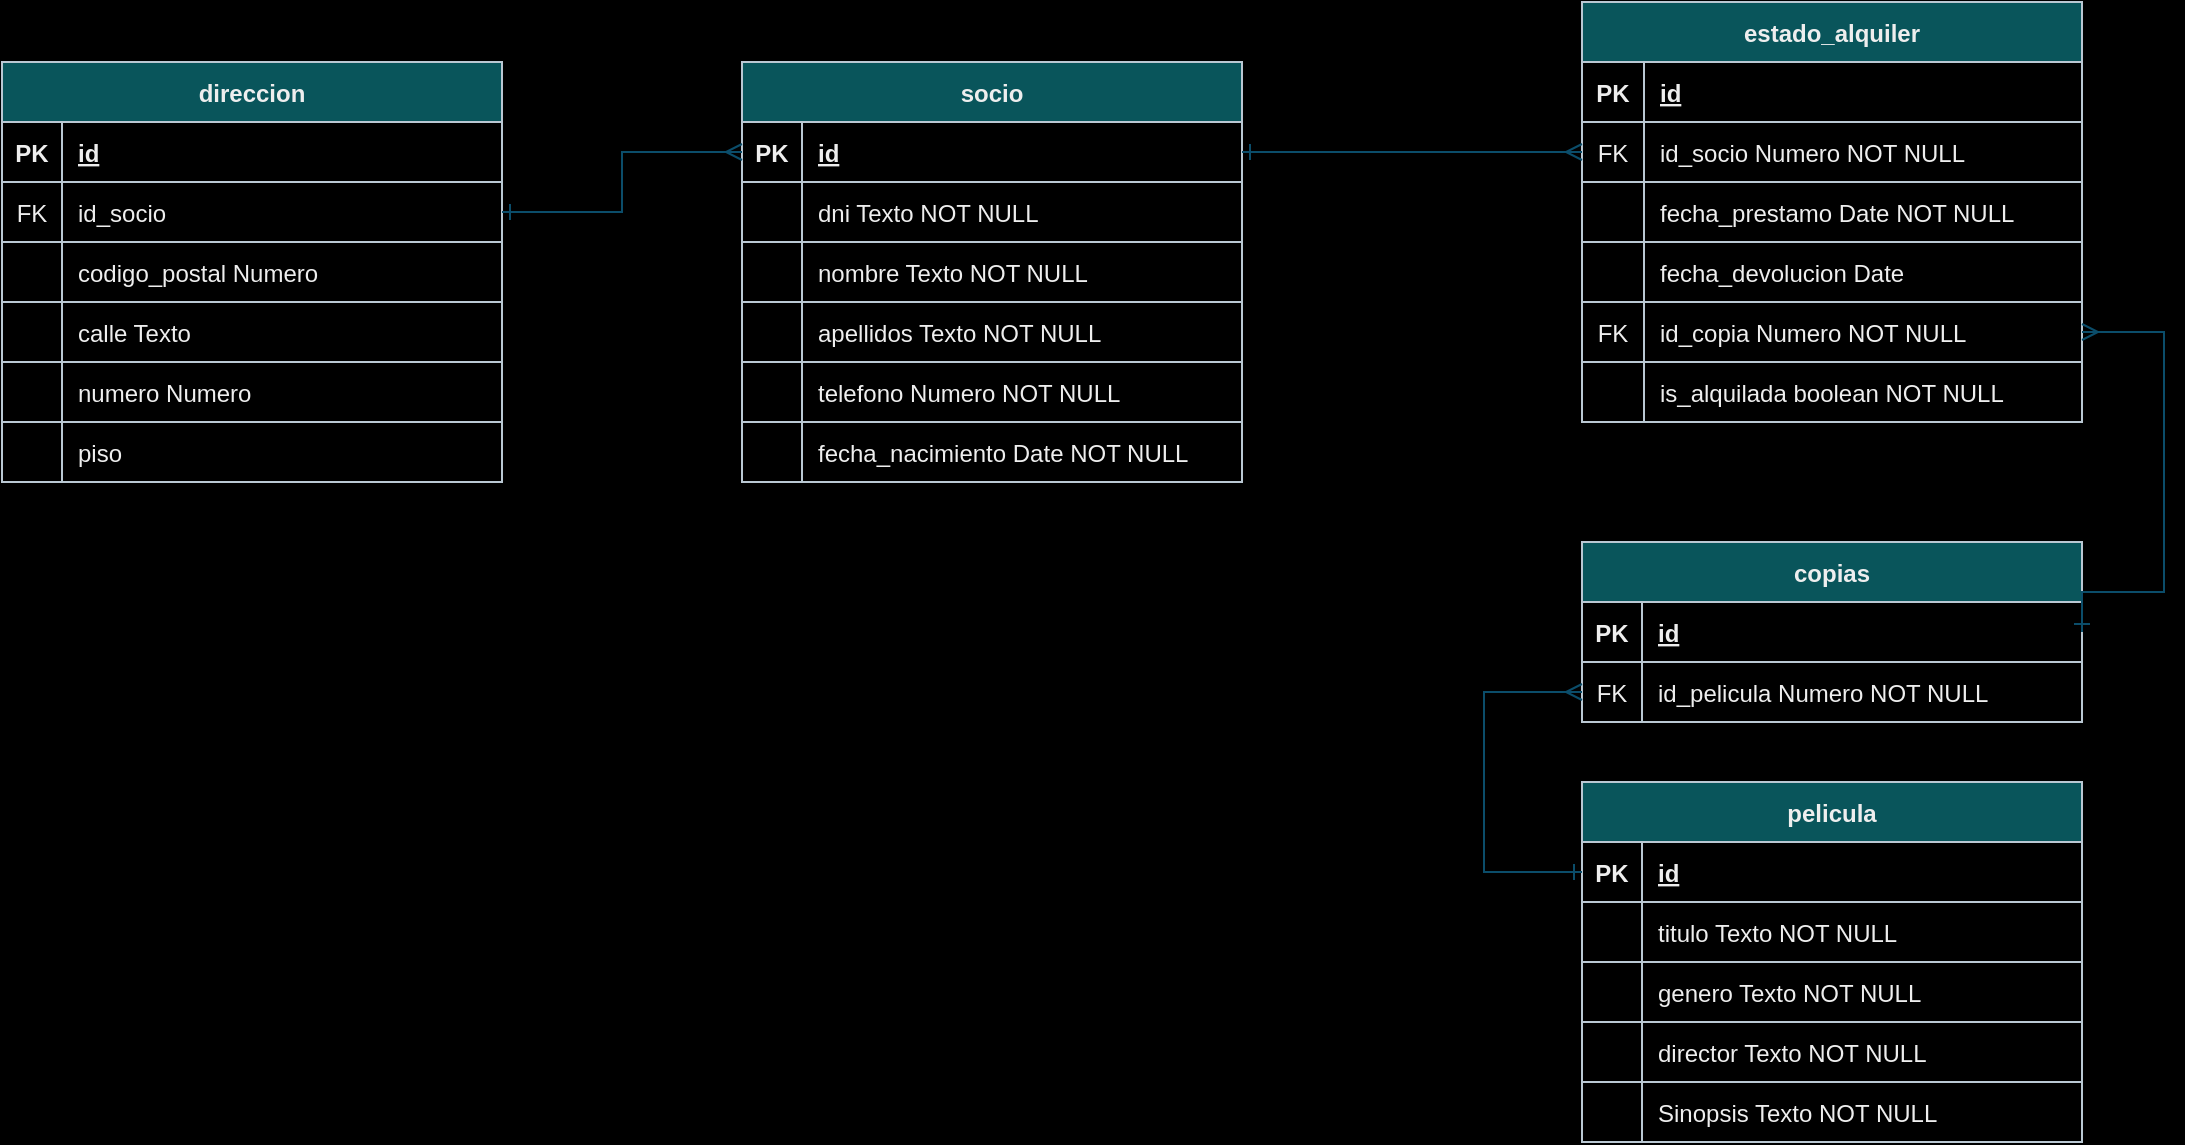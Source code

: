 <mxfile version="24.7.17">
  <diagram id="R2lEEEUBdFMjLlhIrx00" name="Page-1">
    <mxGraphModel dx="1100" dy="533" grid="1" gridSize="10" guides="1" tooltips="1" connect="1" arrows="1" fold="1" page="1" pageScale="1" pageWidth="1169" pageHeight="827" background="#000000" math="0" shadow="0" extFonts="Permanent Marker^https://fonts.googleapis.com/css?family=Permanent+Marker">
      <root>
        <mxCell id="0" />
        <mxCell id="1" parent="0" />
        <mxCell id="C-vyLk0tnHw3VtMMgP7b-13" value="direccion" style="shape=table;startSize=30;container=1;collapsible=1;childLayout=tableLayout;fixedRows=1;rowLines=0;fontStyle=1;align=center;resizeLast=1;labelBackgroundColor=none;fillColor=#09555B;strokeColor=#BAC8D3;fontColor=#EEEEEE;" parent="1" vertex="1">
          <mxGeometry x="39" y="160" width="250" height="210" as="geometry" />
        </mxCell>
        <mxCell id="C-vyLk0tnHw3VtMMgP7b-14" value="" style="shape=partialRectangle;collapsible=0;dropTarget=0;pointerEvents=0;fillColor=none;points=[[0,0.5],[1,0.5]];portConstraint=eastwest;top=0;left=0;right=0;bottom=1;labelBackgroundColor=none;strokeColor=#BAC8D3;fontColor=#EEEEEE;" parent="C-vyLk0tnHw3VtMMgP7b-13" vertex="1">
          <mxGeometry y="30" width="250" height="30" as="geometry" />
        </mxCell>
        <mxCell id="C-vyLk0tnHw3VtMMgP7b-15" value="PK" style="shape=partialRectangle;overflow=hidden;connectable=0;fillColor=none;top=0;left=0;bottom=0;right=0;fontStyle=1;labelBackgroundColor=none;strokeColor=#BAC8D3;fontColor=#EEEEEE;" parent="C-vyLk0tnHw3VtMMgP7b-14" vertex="1">
          <mxGeometry width="30" height="30" as="geometry">
            <mxRectangle width="30" height="30" as="alternateBounds" />
          </mxGeometry>
        </mxCell>
        <mxCell id="C-vyLk0tnHw3VtMMgP7b-16" value="id" style="shape=partialRectangle;overflow=hidden;connectable=0;fillColor=none;top=0;left=0;bottom=0;right=0;align=left;spacingLeft=6;fontStyle=5;labelBackgroundColor=none;strokeColor=#BAC8D3;fontColor=#EEEEEE;" parent="C-vyLk0tnHw3VtMMgP7b-14" vertex="1">
          <mxGeometry x="30" width="220" height="30" as="geometry">
            <mxRectangle width="220" height="30" as="alternateBounds" />
          </mxGeometry>
        </mxCell>
        <mxCell id="mubPbXYN-bH1iADb0i43-182" style="shape=partialRectangle;collapsible=0;dropTarget=0;pointerEvents=0;fillColor=none;points=[[0,0.5],[1,0.5]];portConstraint=eastwest;top=0;left=0;right=0;bottom=1;labelBackgroundColor=none;strokeColor=#BAC8D3;fontColor=#EEEEEE;" vertex="1" parent="C-vyLk0tnHw3VtMMgP7b-13">
          <mxGeometry y="60" width="250" height="30" as="geometry" />
        </mxCell>
        <mxCell id="mubPbXYN-bH1iADb0i43-183" value="FK" style="shape=partialRectangle;overflow=hidden;connectable=0;fillColor=none;top=0;left=0;bottom=0;right=0;fontStyle=0;labelBackgroundColor=none;strokeColor=#BAC8D3;fontColor=#EEEEEE;" vertex="1" parent="mubPbXYN-bH1iADb0i43-182">
          <mxGeometry width="30" height="30" as="geometry">
            <mxRectangle width="30" height="30" as="alternateBounds" />
          </mxGeometry>
        </mxCell>
        <mxCell id="mubPbXYN-bH1iADb0i43-184" value="id_socio" style="shape=partialRectangle;overflow=hidden;connectable=0;fillColor=none;top=0;left=0;bottom=0;right=0;align=left;spacingLeft=6;fontStyle=0;labelBackgroundColor=none;strokeColor=#BAC8D3;fontColor=#EEEEEE;" vertex="1" parent="mubPbXYN-bH1iADb0i43-182">
          <mxGeometry x="30" width="220" height="30" as="geometry">
            <mxRectangle width="220" height="30" as="alternateBounds" />
          </mxGeometry>
        </mxCell>
        <mxCell id="mubPbXYN-bH1iADb0i43-44" style="shape=partialRectangle;collapsible=0;dropTarget=0;pointerEvents=0;fillColor=none;points=[[0,0.5],[1,0.5]];portConstraint=eastwest;top=0;left=0;right=0;bottom=1;labelBackgroundColor=none;strokeColor=#BAC8D3;fontColor=#EEEEEE;" vertex="1" parent="C-vyLk0tnHw3VtMMgP7b-13">
          <mxGeometry y="90" width="250" height="30" as="geometry" />
        </mxCell>
        <mxCell id="mubPbXYN-bH1iADb0i43-45" value="" style="shape=partialRectangle;overflow=hidden;connectable=0;fillColor=none;top=0;left=0;bottom=0;right=0;fontStyle=0;labelBackgroundColor=none;strokeColor=#BAC8D3;fontColor=#EEEEEE;" vertex="1" parent="mubPbXYN-bH1iADb0i43-44">
          <mxGeometry width="30" height="30" as="geometry">
            <mxRectangle width="30" height="30" as="alternateBounds" />
          </mxGeometry>
        </mxCell>
        <mxCell id="mubPbXYN-bH1iADb0i43-46" value="codigo_postal Numero " style="shape=partialRectangle;overflow=hidden;connectable=0;fillColor=none;top=0;left=0;bottom=0;right=0;align=left;spacingLeft=6;fontStyle=0;labelBackgroundColor=none;strokeColor=#BAC8D3;fontColor=#EEEEEE;" vertex="1" parent="mubPbXYN-bH1iADb0i43-44">
          <mxGeometry x="30" width="220" height="30" as="geometry">
            <mxRectangle width="220" height="30" as="alternateBounds" />
          </mxGeometry>
        </mxCell>
        <mxCell id="mubPbXYN-bH1iADb0i43-51" style="shape=partialRectangle;collapsible=0;dropTarget=0;pointerEvents=0;fillColor=none;points=[[0,0.5],[1,0.5]];portConstraint=eastwest;top=0;left=0;right=0;bottom=1;labelBackgroundColor=none;strokeColor=#BAC8D3;fontColor=#EEEEEE;" vertex="1" parent="C-vyLk0tnHw3VtMMgP7b-13">
          <mxGeometry y="120" width="250" height="30" as="geometry" />
        </mxCell>
        <mxCell id="mubPbXYN-bH1iADb0i43-52" style="shape=partialRectangle;overflow=hidden;connectable=0;fillColor=none;top=0;left=0;bottom=0;right=0;fontStyle=0;labelBackgroundColor=none;strokeColor=#BAC8D3;fontColor=#EEEEEE;" vertex="1" parent="mubPbXYN-bH1iADb0i43-51">
          <mxGeometry width="30" height="30" as="geometry">
            <mxRectangle width="30" height="30" as="alternateBounds" />
          </mxGeometry>
        </mxCell>
        <mxCell id="mubPbXYN-bH1iADb0i43-53" value="calle Texto" style="shape=partialRectangle;overflow=hidden;connectable=0;fillColor=none;top=0;left=0;bottom=0;right=0;align=left;spacingLeft=6;fontStyle=0;labelBackgroundColor=none;strokeColor=#BAC8D3;fontColor=#EEEEEE;" vertex="1" parent="mubPbXYN-bH1iADb0i43-51">
          <mxGeometry x="30" width="220" height="30" as="geometry">
            <mxRectangle width="220" height="30" as="alternateBounds" />
          </mxGeometry>
        </mxCell>
        <mxCell id="mubPbXYN-bH1iADb0i43-48" style="shape=partialRectangle;collapsible=0;dropTarget=0;pointerEvents=0;fillColor=none;points=[[0,0.5],[1,0.5]];portConstraint=eastwest;top=0;left=0;right=0;bottom=1;labelBackgroundColor=none;strokeColor=#BAC8D3;fontColor=#EEEEEE;" vertex="1" parent="C-vyLk0tnHw3VtMMgP7b-13">
          <mxGeometry y="150" width="250" height="30" as="geometry" />
        </mxCell>
        <mxCell id="mubPbXYN-bH1iADb0i43-49" style="shape=partialRectangle;overflow=hidden;connectable=0;fillColor=none;top=0;left=0;bottom=0;right=0;fontStyle=0;labelBackgroundColor=none;strokeColor=#BAC8D3;fontColor=#EEEEEE;" vertex="1" parent="mubPbXYN-bH1iADb0i43-48">
          <mxGeometry width="30" height="30" as="geometry">
            <mxRectangle width="30" height="30" as="alternateBounds" />
          </mxGeometry>
        </mxCell>
        <mxCell id="mubPbXYN-bH1iADb0i43-50" value="numero Numero" style="shape=partialRectangle;overflow=hidden;connectable=0;fillColor=none;top=0;left=0;bottom=0;right=0;align=left;spacingLeft=6;fontStyle=0;labelBackgroundColor=none;strokeColor=#BAC8D3;fontColor=#EEEEEE;" vertex="1" parent="mubPbXYN-bH1iADb0i43-48">
          <mxGeometry x="30" width="220" height="30" as="geometry">
            <mxRectangle width="220" height="30" as="alternateBounds" />
          </mxGeometry>
        </mxCell>
        <mxCell id="mubPbXYN-bH1iADb0i43-54" style="shape=partialRectangle;collapsible=0;dropTarget=0;pointerEvents=0;fillColor=none;points=[[0,0.5],[1,0.5]];portConstraint=eastwest;top=0;left=0;right=0;bottom=1;labelBackgroundColor=none;strokeColor=#BAC8D3;fontColor=#EEEEEE;" vertex="1" parent="C-vyLk0tnHw3VtMMgP7b-13">
          <mxGeometry y="180" width="250" height="30" as="geometry" />
        </mxCell>
        <mxCell id="mubPbXYN-bH1iADb0i43-55" style="shape=partialRectangle;overflow=hidden;connectable=0;fillColor=none;top=0;left=0;bottom=0;right=0;fontStyle=0;labelBackgroundColor=none;strokeColor=#BAC8D3;fontColor=#EEEEEE;" vertex="1" parent="mubPbXYN-bH1iADb0i43-54">
          <mxGeometry width="30" height="30" as="geometry">
            <mxRectangle width="30" height="30" as="alternateBounds" />
          </mxGeometry>
        </mxCell>
        <mxCell id="mubPbXYN-bH1iADb0i43-56" value="piso" style="shape=partialRectangle;overflow=hidden;connectable=0;fillColor=none;top=0;left=0;bottom=0;right=0;align=left;spacingLeft=6;fontStyle=0;labelBackgroundColor=none;strokeColor=#BAC8D3;fontColor=#EEEEEE;" vertex="1" parent="mubPbXYN-bH1iADb0i43-54">
          <mxGeometry x="30" width="220" height="30" as="geometry">
            <mxRectangle width="220" height="30" as="alternateBounds" />
          </mxGeometry>
        </mxCell>
        <mxCell id="mubPbXYN-bH1iADb0i43-24" value="" style="shape=partialRectangle;collapsible=0;dropTarget=0;pointerEvents=0;fillColor=none;points=[[0,0.5],[1,0.5]];portConstraint=eastwest;top=0;left=0;right=0;bottom=0;strokeColor=#BAC8D3;labelBackgroundColor=none;fontColor=#EEEEEE;" vertex="1" parent="1">
          <mxGeometry x="409" y="280" width="250" height="30" as="geometry" />
        </mxCell>
        <mxCell id="mubPbXYN-bH1iADb0i43-25" value="" style="shape=partialRectangle;overflow=hidden;connectable=0;fillColor=none;top=0;left=0;bottom=0;right=0;labelBackgroundColor=none;strokeColor=#BAC8D3;fontColor=#EEEEEE;" vertex="1" parent="mubPbXYN-bH1iADb0i43-24">
          <mxGeometry width="30" height="30" as="geometry">
            <mxRectangle width="30" height="30" as="alternateBounds" />
          </mxGeometry>
        </mxCell>
        <mxCell id="mubPbXYN-bH1iADb0i43-47" value="" style="shape=partialRectangle;overflow=hidden;connectable=0;fillColor=none;top=0;left=0;bottom=0;right=0;labelBackgroundColor=none;strokeColor=#BAC8D3;fontColor=#EEEEEE;" vertex="1" parent="1">
          <mxGeometry x="409" y="480" width="30" height="30" as="geometry">
            <mxRectangle width="30" height="30" as="alternateBounds" />
          </mxGeometry>
        </mxCell>
        <mxCell id="mubPbXYN-bH1iADb0i43-57" value="socio" style="shape=table;startSize=30;container=1;collapsible=1;childLayout=tableLayout;fixedRows=1;rowLines=0;fontStyle=1;align=center;resizeLast=1;labelBackgroundColor=none;fillColor=#09555B;strokeColor=#BAC8D3;fontColor=#EEEEEE;" vertex="1" parent="1">
          <mxGeometry x="409" y="160" width="250" height="210" as="geometry" />
        </mxCell>
        <mxCell id="mubPbXYN-bH1iADb0i43-58" value="" style="shape=partialRectangle;collapsible=0;dropTarget=0;pointerEvents=0;fillColor=none;points=[[0,0.5],[1,0.5]];portConstraint=eastwest;top=0;left=0;right=0;bottom=1;labelBackgroundColor=none;strokeColor=#BAC8D3;fontColor=#EEEEEE;" vertex="1" parent="mubPbXYN-bH1iADb0i43-57">
          <mxGeometry y="30" width="250" height="30" as="geometry" />
        </mxCell>
        <mxCell id="mubPbXYN-bH1iADb0i43-59" value="PK" style="shape=partialRectangle;overflow=hidden;connectable=0;fillColor=none;top=0;left=0;bottom=0;right=0;fontStyle=1;labelBackgroundColor=none;strokeColor=#BAC8D3;fontColor=#EEEEEE;" vertex="1" parent="mubPbXYN-bH1iADb0i43-58">
          <mxGeometry width="30" height="30" as="geometry">
            <mxRectangle width="30" height="30" as="alternateBounds" />
          </mxGeometry>
        </mxCell>
        <mxCell id="mubPbXYN-bH1iADb0i43-60" value="id" style="shape=partialRectangle;overflow=hidden;connectable=0;fillColor=none;top=0;left=0;bottom=0;right=0;align=left;spacingLeft=6;fontStyle=5;labelBackgroundColor=none;strokeColor=#BAC8D3;fontColor=#EEEEEE;" vertex="1" parent="mubPbXYN-bH1iADb0i43-58">
          <mxGeometry x="30" width="220" height="30" as="geometry">
            <mxRectangle width="220" height="30" as="alternateBounds" />
          </mxGeometry>
        </mxCell>
        <mxCell id="mubPbXYN-bH1iADb0i43-185" style="shape=partialRectangle;collapsible=0;dropTarget=0;pointerEvents=0;fillColor=none;points=[[0,0.5],[1,0.5]];portConstraint=eastwest;top=0;left=0;right=0;bottom=1;labelBackgroundColor=none;strokeColor=#BAC8D3;fontColor=#EEEEEE;" vertex="1" parent="mubPbXYN-bH1iADb0i43-57">
          <mxGeometry y="60" width="250" height="30" as="geometry" />
        </mxCell>
        <mxCell id="mubPbXYN-bH1iADb0i43-186" style="shape=partialRectangle;overflow=hidden;connectable=0;fillColor=none;top=0;left=0;bottom=0;right=0;fontStyle=0;labelBackgroundColor=none;strokeColor=#BAC8D3;fontColor=#EEEEEE;" vertex="1" parent="mubPbXYN-bH1iADb0i43-185">
          <mxGeometry width="30" height="30" as="geometry">
            <mxRectangle width="30" height="30" as="alternateBounds" />
          </mxGeometry>
        </mxCell>
        <mxCell id="mubPbXYN-bH1iADb0i43-187" value="dni Texto NOT NULL" style="shape=partialRectangle;overflow=hidden;connectable=0;fillColor=none;top=0;left=0;bottom=0;right=0;align=left;spacingLeft=6;fontStyle=0;labelBackgroundColor=none;strokeColor=#BAC8D3;fontColor=#EEEEEE;" vertex="1" parent="mubPbXYN-bH1iADb0i43-185">
          <mxGeometry x="30" width="220" height="30" as="geometry">
            <mxRectangle width="220" height="30" as="alternateBounds" />
          </mxGeometry>
        </mxCell>
        <mxCell id="mubPbXYN-bH1iADb0i43-61" style="shape=partialRectangle;collapsible=0;dropTarget=0;pointerEvents=0;fillColor=none;points=[[0,0.5],[1,0.5]];portConstraint=eastwest;top=0;left=0;right=0;bottom=1;labelBackgroundColor=none;strokeColor=#BAC8D3;fontColor=#EEEEEE;" vertex="1" parent="mubPbXYN-bH1iADb0i43-57">
          <mxGeometry y="90" width="250" height="30" as="geometry" />
        </mxCell>
        <mxCell id="mubPbXYN-bH1iADb0i43-62" value="" style="shape=partialRectangle;overflow=hidden;connectable=0;fillColor=none;top=0;left=0;bottom=0;right=0;fontStyle=0;labelBackgroundColor=none;strokeColor=#BAC8D3;fontColor=#EEEEEE;" vertex="1" parent="mubPbXYN-bH1iADb0i43-61">
          <mxGeometry width="30" height="30" as="geometry">
            <mxRectangle width="30" height="30" as="alternateBounds" />
          </mxGeometry>
        </mxCell>
        <mxCell id="mubPbXYN-bH1iADb0i43-63" value="nombre Texto NOT NULL " style="shape=partialRectangle;overflow=hidden;connectable=0;fillColor=none;top=0;left=0;bottom=0;right=0;align=left;spacingLeft=6;fontStyle=0;labelBackgroundColor=none;strokeColor=#BAC8D3;fontColor=#EEEEEE;" vertex="1" parent="mubPbXYN-bH1iADb0i43-61">
          <mxGeometry x="30" width="220" height="30" as="geometry">
            <mxRectangle width="220" height="30" as="alternateBounds" />
          </mxGeometry>
        </mxCell>
        <mxCell id="mubPbXYN-bH1iADb0i43-64" style="shape=partialRectangle;collapsible=0;dropTarget=0;pointerEvents=0;fillColor=none;points=[[0,0.5],[1,0.5]];portConstraint=eastwest;top=0;left=0;right=0;bottom=1;labelBackgroundColor=none;strokeColor=#BAC8D3;fontColor=#EEEEEE;" vertex="1" parent="mubPbXYN-bH1iADb0i43-57">
          <mxGeometry y="120" width="250" height="30" as="geometry" />
        </mxCell>
        <mxCell id="mubPbXYN-bH1iADb0i43-65" style="shape=partialRectangle;overflow=hidden;connectable=0;fillColor=none;top=0;left=0;bottom=0;right=0;fontStyle=0;labelBackgroundColor=none;strokeColor=#BAC8D3;fontColor=#EEEEEE;" vertex="1" parent="mubPbXYN-bH1iADb0i43-64">
          <mxGeometry width="30" height="30" as="geometry">
            <mxRectangle width="30" height="30" as="alternateBounds" />
          </mxGeometry>
        </mxCell>
        <mxCell id="mubPbXYN-bH1iADb0i43-66" value="apellidos Texto NOT NULL " style="shape=partialRectangle;overflow=hidden;connectable=0;fillColor=none;top=0;left=0;bottom=0;right=0;align=left;spacingLeft=6;fontStyle=0;labelBackgroundColor=none;strokeColor=#BAC8D3;fontColor=#EEEEEE;" vertex="1" parent="mubPbXYN-bH1iADb0i43-64">
          <mxGeometry x="30" width="220" height="30" as="geometry">
            <mxRectangle width="220" height="30" as="alternateBounds" />
          </mxGeometry>
        </mxCell>
        <mxCell id="mubPbXYN-bH1iADb0i43-67" style="shape=partialRectangle;collapsible=0;dropTarget=0;pointerEvents=0;fillColor=none;points=[[0,0.5],[1,0.5]];portConstraint=eastwest;top=0;left=0;right=0;bottom=1;labelBackgroundColor=none;strokeColor=#BAC8D3;fontColor=#EEEEEE;" vertex="1" parent="mubPbXYN-bH1iADb0i43-57">
          <mxGeometry y="150" width="250" height="30" as="geometry" />
        </mxCell>
        <mxCell id="mubPbXYN-bH1iADb0i43-68" style="shape=partialRectangle;overflow=hidden;connectable=0;fillColor=none;top=0;left=0;bottom=0;right=0;fontStyle=0;labelBackgroundColor=none;strokeColor=#BAC8D3;fontColor=#EEEEEE;" vertex="1" parent="mubPbXYN-bH1iADb0i43-67">
          <mxGeometry width="30" height="30" as="geometry">
            <mxRectangle width="30" height="30" as="alternateBounds" />
          </mxGeometry>
        </mxCell>
        <mxCell id="mubPbXYN-bH1iADb0i43-69" value="telefono Numero NOT NULL " style="shape=partialRectangle;overflow=hidden;connectable=0;fillColor=none;top=0;left=0;bottom=0;right=0;align=left;spacingLeft=6;fontStyle=0;labelBackgroundColor=none;strokeColor=#BAC8D3;fontColor=#EEEEEE;" vertex="1" parent="mubPbXYN-bH1iADb0i43-67">
          <mxGeometry x="30" width="220" height="30" as="geometry">
            <mxRectangle width="220" height="30" as="alternateBounds" />
          </mxGeometry>
        </mxCell>
        <mxCell id="mubPbXYN-bH1iADb0i43-70" style="shape=partialRectangle;collapsible=0;dropTarget=0;pointerEvents=0;fillColor=none;points=[[0,0.5],[1,0.5]];portConstraint=eastwest;top=0;left=0;right=0;bottom=1;labelBackgroundColor=none;strokeColor=#BAC8D3;fontColor=#EEEEEE;" vertex="1" parent="mubPbXYN-bH1iADb0i43-57">
          <mxGeometry y="180" width="250" height="30" as="geometry" />
        </mxCell>
        <mxCell id="mubPbXYN-bH1iADb0i43-71" style="shape=partialRectangle;overflow=hidden;connectable=0;fillColor=none;top=0;left=0;bottom=0;right=0;fontStyle=0;labelBackgroundColor=none;strokeColor=#BAC8D3;fontColor=#EEEEEE;" vertex="1" parent="mubPbXYN-bH1iADb0i43-70">
          <mxGeometry width="30" height="30" as="geometry">
            <mxRectangle width="30" height="30" as="alternateBounds" />
          </mxGeometry>
        </mxCell>
        <mxCell id="mubPbXYN-bH1iADb0i43-72" value="fecha_nacimiento Date NOT NULL " style="shape=partialRectangle;overflow=hidden;connectable=0;fillColor=none;top=0;left=0;bottom=0;right=0;align=left;spacingLeft=6;fontStyle=0;labelBackgroundColor=none;strokeColor=#BAC8D3;fontColor=#EEEEEE;" vertex="1" parent="mubPbXYN-bH1iADb0i43-70">
          <mxGeometry x="30" width="220" height="30" as="geometry">
            <mxRectangle width="220" height="30" as="alternateBounds" />
          </mxGeometry>
        </mxCell>
        <mxCell id="mubPbXYN-bH1iADb0i43-89" value="pelicula" style="shape=table;startSize=30;container=1;collapsible=1;childLayout=tableLayout;fixedRows=1;rowLines=0;fontStyle=1;align=center;resizeLast=1;labelBackgroundColor=none;fillColor=#09555B;strokeColor=#BAC8D3;fontColor=#EEEEEE;" vertex="1" parent="1">
          <mxGeometry x="829" y="520" width="250" height="180" as="geometry" />
        </mxCell>
        <mxCell id="mubPbXYN-bH1iADb0i43-90" value="" style="shape=partialRectangle;collapsible=0;dropTarget=0;pointerEvents=0;fillColor=none;points=[[0,0.5],[1,0.5]];portConstraint=eastwest;top=0;left=0;right=0;bottom=1;labelBackgroundColor=none;strokeColor=#BAC8D3;fontColor=#EEEEEE;" vertex="1" parent="mubPbXYN-bH1iADb0i43-89">
          <mxGeometry y="30" width="250" height="30" as="geometry" />
        </mxCell>
        <mxCell id="mubPbXYN-bH1iADb0i43-91" value="PK" style="shape=partialRectangle;overflow=hidden;connectable=0;fillColor=none;top=0;left=0;bottom=0;right=0;fontStyle=1;labelBackgroundColor=none;strokeColor=#BAC8D3;fontColor=#EEEEEE;" vertex="1" parent="mubPbXYN-bH1iADb0i43-90">
          <mxGeometry width="30" height="30" as="geometry">
            <mxRectangle width="30" height="30" as="alternateBounds" />
          </mxGeometry>
        </mxCell>
        <mxCell id="mubPbXYN-bH1iADb0i43-92" value="id" style="shape=partialRectangle;overflow=hidden;connectable=0;fillColor=none;top=0;left=0;bottom=0;right=0;align=left;spacingLeft=6;fontStyle=5;labelBackgroundColor=none;strokeColor=#BAC8D3;fontColor=#EEEEEE;" vertex="1" parent="mubPbXYN-bH1iADb0i43-90">
          <mxGeometry x="30" width="220" height="30" as="geometry">
            <mxRectangle width="220" height="30" as="alternateBounds" />
          </mxGeometry>
        </mxCell>
        <mxCell id="mubPbXYN-bH1iADb0i43-142" style="shape=partialRectangle;collapsible=0;dropTarget=0;pointerEvents=0;fillColor=none;points=[[0,0.5],[1,0.5]];portConstraint=eastwest;top=0;left=0;right=0;bottom=1;labelBackgroundColor=none;strokeColor=#BAC8D3;fontColor=#EEEEEE;" vertex="1" parent="mubPbXYN-bH1iADb0i43-89">
          <mxGeometry y="60" width="250" height="30" as="geometry" />
        </mxCell>
        <mxCell id="mubPbXYN-bH1iADb0i43-143" style="shape=partialRectangle;overflow=hidden;connectable=0;fillColor=none;top=0;left=0;bottom=0;right=0;fontStyle=1;labelBackgroundColor=none;strokeColor=#BAC8D3;fontColor=#EEEEEE;" vertex="1" parent="mubPbXYN-bH1iADb0i43-142">
          <mxGeometry width="30" height="30" as="geometry">
            <mxRectangle width="30" height="30" as="alternateBounds" />
          </mxGeometry>
        </mxCell>
        <mxCell id="mubPbXYN-bH1iADb0i43-144" value="titulo Texto NOT NULL" style="shape=partialRectangle;overflow=hidden;connectable=0;fillColor=none;top=0;left=0;bottom=0;right=0;align=left;spacingLeft=6;fontStyle=0;labelBackgroundColor=none;strokeColor=#BAC8D3;fontColor=#EEEEEE;" vertex="1" parent="mubPbXYN-bH1iADb0i43-142">
          <mxGeometry x="30" width="220" height="30" as="geometry">
            <mxRectangle width="220" height="30" as="alternateBounds" />
          </mxGeometry>
        </mxCell>
        <mxCell id="mubPbXYN-bH1iADb0i43-93" style="shape=partialRectangle;collapsible=0;dropTarget=0;pointerEvents=0;fillColor=none;points=[[0,0.5],[1,0.5]];portConstraint=eastwest;top=0;left=0;right=0;bottom=1;labelBackgroundColor=none;strokeColor=#BAC8D3;fontColor=#EEEEEE;" vertex="1" parent="mubPbXYN-bH1iADb0i43-89">
          <mxGeometry y="90" width="250" height="30" as="geometry" />
        </mxCell>
        <mxCell id="mubPbXYN-bH1iADb0i43-94" value="" style="shape=partialRectangle;overflow=hidden;connectable=0;fillColor=none;top=0;left=0;bottom=0;right=0;fontStyle=0;labelBackgroundColor=none;strokeColor=#BAC8D3;fontColor=#EEEEEE;" vertex="1" parent="mubPbXYN-bH1iADb0i43-93">
          <mxGeometry width="30" height="30" as="geometry">
            <mxRectangle width="30" height="30" as="alternateBounds" />
          </mxGeometry>
        </mxCell>
        <mxCell id="mubPbXYN-bH1iADb0i43-95" value="genero Texto NOT NULL" style="shape=partialRectangle;overflow=hidden;connectable=0;fillColor=none;top=0;left=0;bottom=0;right=0;align=left;spacingLeft=6;fontStyle=0;labelBackgroundColor=none;strokeColor=#BAC8D3;fontColor=#EEEEEE;" vertex="1" parent="mubPbXYN-bH1iADb0i43-93">
          <mxGeometry x="30" width="220" height="30" as="geometry">
            <mxRectangle width="220" height="30" as="alternateBounds" />
          </mxGeometry>
        </mxCell>
        <mxCell id="mubPbXYN-bH1iADb0i43-96" style="shape=partialRectangle;collapsible=0;dropTarget=0;pointerEvents=0;fillColor=none;points=[[0,0.5],[1,0.5]];portConstraint=eastwest;top=0;left=0;right=0;bottom=1;labelBackgroundColor=none;strokeColor=#BAC8D3;fontColor=#EEEEEE;" vertex="1" parent="mubPbXYN-bH1iADb0i43-89">
          <mxGeometry y="120" width="250" height="30" as="geometry" />
        </mxCell>
        <mxCell id="mubPbXYN-bH1iADb0i43-97" style="shape=partialRectangle;overflow=hidden;connectable=0;fillColor=none;top=0;left=0;bottom=0;right=0;fontStyle=0;labelBackgroundColor=none;strokeColor=#BAC8D3;fontColor=#EEEEEE;" vertex="1" parent="mubPbXYN-bH1iADb0i43-96">
          <mxGeometry width="30" height="30" as="geometry">
            <mxRectangle width="30" height="30" as="alternateBounds" />
          </mxGeometry>
        </mxCell>
        <mxCell id="mubPbXYN-bH1iADb0i43-98" value="director Texto NOT NULL" style="shape=partialRectangle;overflow=hidden;connectable=0;fillColor=none;top=0;left=0;bottom=0;right=0;align=left;spacingLeft=6;fontStyle=0;labelBackgroundColor=none;strokeColor=#BAC8D3;fontColor=#EEEEEE;" vertex="1" parent="mubPbXYN-bH1iADb0i43-96">
          <mxGeometry x="30" width="220" height="30" as="geometry">
            <mxRectangle width="220" height="30" as="alternateBounds" />
          </mxGeometry>
        </mxCell>
        <mxCell id="mubPbXYN-bH1iADb0i43-99" style="shape=partialRectangle;collapsible=0;dropTarget=0;pointerEvents=0;fillColor=none;points=[[0,0.5],[1,0.5]];portConstraint=eastwest;top=0;left=0;right=0;bottom=1;labelBackgroundColor=none;strokeColor=#BAC8D3;fontColor=#EEEEEE;" vertex="1" parent="mubPbXYN-bH1iADb0i43-89">
          <mxGeometry y="150" width="250" height="30" as="geometry" />
        </mxCell>
        <mxCell id="mubPbXYN-bH1iADb0i43-100" style="shape=partialRectangle;overflow=hidden;connectable=0;fillColor=none;top=0;left=0;bottom=0;right=0;fontStyle=0;labelBackgroundColor=none;strokeColor=#BAC8D3;fontColor=#EEEEEE;" vertex="1" parent="mubPbXYN-bH1iADb0i43-99">
          <mxGeometry width="30" height="30" as="geometry">
            <mxRectangle width="30" height="30" as="alternateBounds" />
          </mxGeometry>
        </mxCell>
        <mxCell id="mubPbXYN-bH1iADb0i43-101" value="Sinopsis Texto NOT NULL" style="shape=partialRectangle;overflow=hidden;connectable=0;fillColor=none;top=0;left=0;bottom=0;right=0;align=left;spacingLeft=6;fontStyle=0;labelBackgroundColor=none;strokeColor=#BAC8D3;fontColor=#EEEEEE;" vertex="1" parent="mubPbXYN-bH1iADb0i43-99">
          <mxGeometry x="30" width="220" height="30" as="geometry">
            <mxRectangle width="220" height="30" as="alternateBounds" />
          </mxGeometry>
        </mxCell>
        <mxCell id="mubPbXYN-bH1iADb0i43-106" value="copias" style="shape=table;startSize=30;container=1;collapsible=1;childLayout=tableLayout;fixedRows=1;rowLines=0;fontStyle=1;align=center;resizeLast=1;labelBackgroundColor=none;fillColor=#09555B;strokeColor=#BAC8D3;fontColor=#EEEEEE;" vertex="1" parent="1">
          <mxGeometry x="829" y="400" width="250" height="90" as="geometry" />
        </mxCell>
        <mxCell id="mubPbXYN-bH1iADb0i43-107" value="" style="shape=partialRectangle;collapsible=0;dropTarget=0;pointerEvents=0;fillColor=none;points=[[0,0.5],[1,0.5]];portConstraint=eastwest;top=0;left=0;right=0;bottom=1;labelBackgroundColor=none;strokeColor=#BAC8D3;fontColor=#EEEEEE;" vertex="1" parent="mubPbXYN-bH1iADb0i43-106">
          <mxGeometry y="30" width="250" height="30" as="geometry" />
        </mxCell>
        <mxCell id="mubPbXYN-bH1iADb0i43-108" value="PK" style="shape=partialRectangle;overflow=hidden;connectable=0;fillColor=none;top=0;left=0;bottom=0;right=0;fontStyle=1;labelBackgroundColor=none;strokeColor=#BAC8D3;fontColor=#EEEEEE;" vertex="1" parent="mubPbXYN-bH1iADb0i43-107">
          <mxGeometry width="30" height="30" as="geometry">
            <mxRectangle width="30" height="30" as="alternateBounds" />
          </mxGeometry>
        </mxCell>
        <mxCell id="mubPbXYN-bH1iADb0i43-109" value="id" style="shape=partialRectangle;overflow=hidden;connectable=0;fillColor=none;top=0;left=0;bottom=0;right=0;align=left;spacingLeft=6;fontStyle=5;labelBackgroundColor=none;strokeColor=#BAC8D3;fontColor=#EEEEEE;" vertex="1" parent="mubPbXYN-bH1iADb0i43-107">
          <mxGeometry x="30" width="220" height="30" as="geometry">
            <mxRectangle width="220" height="30" as="alternateBounds" />
          </mxGeometry>
        </mxCell>
        <mxCell id="mubPbXYN-bH1iADb0i43-148" style="shape=partialRectangle;collapsible=0;dropTarget=0;pointerEvents=0;fillColor=none;points=[[0,0.5],[1,0.5]];portConstraint=eastwest;top=0;left=0;right=0;bottom=1;labelBackgroundColor=none;strokeColor=#BAC8D3;fontColor=#EEEEEE;" vertex="1" parent="mubPbXYN-bH1iADb0i43-106">
          <mxGeometry y="60" width="250" height="30" as="geometry" />
        </mxCell>
        <mxCell id="mubPbXYN-bH1iADb0i43-149" value="FK" style="shape=partialRectangle;overflow=hidden;connectable=0;fillColor=none;top=0;left=0;bottom=0;right=0;fontStyle=0;labelBackgroundColor=none;strokeColor=#BAC8D3;fontColor=#EEEEEE;" vertex="1" parent="mubPbXYN-bH1iADb0i43-148">
          <mxGeometry width="30" height="30" as="geometry">
            <mxRectangle width="30" height="30" as="alternateBounds" />
          </mxGeometry>
        </mxCell>
        <mxCell id="mubPbXYN-bH1iADb0i43-150" value="id_pelicula Numero NOT NULL" style="shape=partialRectangle;overflow=hidden;connectable=0;fillColor=none;top=0;left=0;bottom=0;right=0;align=left;spacingLeft=6;fontStyle=0;labelBackgroundColor=none;strokeColor=#BAC8D3;fontColor=#EEEEEE;" vertex="1" parent="mubPbXYN-bH1iADb0i43-148">
          <mxGeometry x="30" width="220" height="30" as="geometry">
            <mxRectangle width="220" height="30" as="alternateBounds" />
          </mxGeometry>
        </mxCell>
        <mxCell id="mubPbXYN-bH1iADb0i43-139" style="edgeStyle=orthogonalEdgeStyle;rounded=0;orthogonalLoop=1;jettySize=auto;html=1;exitX=1;exitY=0.5;exitDx=0;exitDy=0;entryX=0;entryY=0.5;entryDx=0;entryDy=0;strokeColor=#0B4D6A;fontFamily=Helvetica;fontSize=12;fontColor=default;labelBackgroundColor=none;startArrow=ERone;startFill=0;endArrow=ERmany;endFill=0;" edge="1" parent="1" source="mubPbXYN-bH1iADb0i43-182" target="mubPbXYN-bH1iADb0i43-58">
          <mxGeometry relative="1" as="geometry" />
        </mxCell>
        <mxCell id="mubPbXYN-bH1iADb0i43-141" style="edgeStyle=orthogonalEdgeStyle;rounded=0;orthogonalLoop=1;jettySize=auto;html=1;exitX=0;exitY=0.5;exitDx=0;exitDy=0;strokeColor=#0B4D6A;fontFamily=Helvetica;fontSize=12;fontColor=default;labelBackgroundColor=none;startArrow=ERone;startFill=0;endArrow=ERmany;endFill=0;entryX=0;entryY=0.5;entryDx=0;entryDy=0;" edge="1" parent="1" source="mubPbXYN-bH1iADb0i43-90" target="mubPbXYN-bH1iADb0i43-148">
          <mxGeometry relative="1" as="geometry">
            <mxPoint x="829" y="295" as="targetPoint" />
            <Array as="points">
              <mxPoint x="780" y="565" />
              <mxPoint x="780" y="475" />
            </Array>
          </mxGeometry>
        </mxCell>
        <mxCell id="mubPbXYN-bH1iADb0i43-154" value="estado_alquiler" style="shape=table;startSize=30;container=1;collapsible=1;childLayout=tableLayout;fixedRows=1;rowLines=0;fontStyle=1;align=center;resizeLast=1;labelBackgroundColor=none;fillColor=#09555B;strokeColor=#BAC8D3;fontColor=#EEEEEE;" vertex="1" parent="1">
          <mxGeometry x="829" y="130" width="250" height="210" as="geometry" />
        </mxCell>
        <mxCell id="mubPbXYN-bH1iADb0i43-155" value="" style="shape=partialRectangle;collapsible=0;dropTarget=0;pointerEvents=0;fillColor=none;points=[[0,0.5],[1,0.5]];portConstraint=eastwest;top=0;left=0;right=0;bottom=1;labelBackgroundColor=none;strokeColor=#BAC8D3;fontColor=#EEEEEE;" vertex="1" parent="mubPbXYN-bH1iADb0i43-154">
          <mxGeometry y="30" width="250" height="30" as="geometry" />
        </mxCell>
        <mxCell id="mubPbXYN-bH1iADb0i43-156" value="PK" style="shape=partialRectangle;overflow=hidden;connectable=0;fillColor=none;top=0;left=0;bottom=0;right=0;fontStyle=1;labelBackgroundColor=none;strokeColor=#BAC8D3;fontColor=#EEEEEE;" vertex="1" parent="mubPbXYN-bH1iADb0i43-155">
          <mxGeometry width="31" height="30" as="geometry">
            <mxRectangle width="31" height="30" as="alternateBounds" />
          </mxGeometry>
        </mxCell>
        <mxCell id="mubPbXYN-bH1iADb0i43-157" value="id" style="shape=partialRectangle;overflow=hidden;connectable=0;fillColor=none;top=0;left=0;bottom=0;right=0;align=left;spacingLeft=6;fontStyle=5;labelBackgroundColor=none;strokeColor=#BAC8D3;fontColor=#EEEEEE;" vertex="1" parent="mubPbXYN-bH1iADb0i43-155">
          <mxGeometry x="31" width="219" height="30" as="geometry">
            <mxRectangle width="219" height="30" as="alternateBounds" />
          </mxGeometry>
        </mxCell>
        <mxCell id="mubPbXYN-bH1iADb0i43-179" style="shape=partialRectangle;collapsible=0;dropTarget=0;pointerEvents=0;fillColor=none;points=[[0,0.5],[1,0.5]];portConstraint=eastwest;top=0;left=0;right=0;bottom=1;labelBackgroundColor=none;strokeColor=#BAC8D3;fontColor=#EEEEEE;" vertex="1" parent="mubPbXYN-bH1iADb0i43-154">
          <mxGeometry y="60" width="250" height="30" as="geometry" />
        </mxCell>
        <mxCell id="mubPbXYN-bH1iADb0i43-180" value="FK" style="shape=partialRectangle;overflow=hidden;connectable=0;fillColor=none;top=0;left=0;bottom=0;right=0;fontStyle=0;labelBackgroundColor=none;strokeColor=#BAC8D3;fontColor=#EEEEEE;" vertex="1" parent="mubPbXYN-bH1iADb0i43-179">
          <mxGeometry width="31" height="30" as="geometry">
            <mxRectangle width="31" height="30" as="alternateBounds" />
          </mxGeometry>
        </mxCell>
        <mxCell id="mubPbXYN-bH1iADb0i43-181" value="id_socio Numero NOT NULL" style="shape=partialRectangle;overflow=hidden;connectable=0;fillColor=none;top=0;left=0;bottom=0;right=0;align=left;spacingLeft=6;fontStyle=0;labelBackgroundColor=none;strokeColor=#BAC8D3;fontColor=#EEEEEE;" vertex="1" parent="mubPbXYN-bH1iADb0i43-179">
          <mxGeometry x="31" width="219" height="30" as="geometry">
            <mxRectangle width="219" height="30" as="alternateBounds" />
          </mxGeometry>
        </mxCell>
        <mxCell id="mubPbXYN-bH1iADb0i43-158" style="shape=partialRectangle;collapsible=0;dropTarget=0;pointerEvents=0;fillColor=none;points=[[0,0.5],[1,0.5]];portConstraint=eastwest;top=0;left=0;right=0;bottom=1;labelBackgroundColor=none;strokeColor=#BAC8D3;fontColor=#EEEEEE;" vertex="1" parent="mubPbXYN-bH1iADb0i43-154">
          <mxGeometry y="90" width="250" height="30" as="geometry" />
        </mxCell>
        <mxCell id="mubPbXYN-bH1iADb0i43-159" value="" style="shape=partialRectangle;overflow=hidden;connectable=0;fillColor=none;top=0;left=0;bottom=0;right=0;fontStyle=0;labelBackgroundColor=none;strokeColor=#BAC8D3;fontColor=#EEEEEE;" vertex="1" parent="mubPbXYN-bH1iADb0i43-158">
          <mxGeometry width="31" height="30" as="geometry">
            <mxRectangle width="31" height="30" as="alternateBounds" />
          </mxGeometry>
        </mxCell>
        <mxCell id="mubPbXYN-bH1iADb0i43-160" value="fecha_prestamo Date NOT NULL" style="shape=partialRectangle;overflow=hidden;connectable=0;fillColor=none;top=0;left=0;bottom=0;right=0;align=left;spacingLeft=6;fontStyle=0;labelBackgroundColor=none;strokeColor=#BAC8D3;fontColor=#EEEEEE;" vertex="1" parent="mubPbXYN-bH1iADb0i43-158">
          <mxGeometry x="31" width="219" height="30" as="geometry">
            <mxRectangle width="219" height="30" as="alternateBounds" />
          </mxGeometry>
        </mxCell>
        <mxCell id="mubPbXYN-bH1iADb0i43-161" style="shape=partialRectangle;collapsible=0;dropTarget=0;pointerEvents=0;fillColor=none;points=[[0,0.5],[1,0.5]];portConstraint=eastwest;top=0;left=0;right=0;bottom=1;labelBackgroundColor=none;strokeColor=#BAC8D3;fontColor=#EEEEEE;" vertex="1" parent="mubPbXYN-bH1iADb0i43-154">
          <mxGeometry y="120" width="250" height="30" as="geometry" />
        </mxCell>
        <mxCell id="mubPbXYN-bH1iADb0i43-162" value="" style="shape=partialRectangle;overflow=hidden;connectable=0;fillColor=none;top=0;left=0;bottom=0;right=0;fontStyle=0;labelBackgroundColor=none;strokeColor=#BAC8D3;fontColor=#EEEEEE;" vertex="1" parent="mubPbXYN-bH1iADb0i43-161">
          <mxGeometry width="31" height="30" as="geometry">
            <mxRectangle width="31" height="30" as="alternateBounds" />
          </mxGeometry>
        </mxCell>
        <mxCell id="mubPbXYN-bH1iADb0i43-163" value="fecha_devolucion Date" style="shape=partialRectangle;overflow=hidden;connectable=0;fillColor=none;top=0;left=0;bottom=0;right=0;align=left;spacingLeft=6;fontStyle=0;labelBackgroundColor=none;strokeColor=#BAC8D3;fontColor=#EEEEEE;" vertex="1" parent="mubPbXYN-bH1iADb0i43-161">
          <mxGeometry x="31" width="219" height="30" as="geometry">
            <mxRectangle width="219" height="30" as="alternateBounds" />
          </mxGeometry>
        </mxCell>
        <mxCell id="mubPbXYN-bH1iADb0i43-167" style="shape=partialRectangle;collapsible=0;dropTarget=0;pointerEvents=0;fillColor=none;points=[[0,0.5],[1,0.5]];portConstraint=eastwest;top=0;left=0;right=0;bottom=1;labelBackgroundColor=none;strokeColor=#BAC8D3;fontColor=#EEEEEE;" vertex="1" parent="mubPbXYN-bH1iADb0i43-154">
          <mxGeometry y="150" width="250" height="30" as="geometry" />
        </mxCell>
        <mxCell id="mubPbXYN-bH1iADb0i43-168" value="FK" style="shape=partialRectangle;overflow=hidden;connectable=0;fillColor=none;top=0;left=0;bottom=0;right=0;fontStyle=0;labelBackgroundColor=none;strokeColor=#BAC8D3;fontColor=#EEEEEE;" vertex="1" parent="mubPbXYN-bH1iADb0i43-167">
          <mxGeometry width="31" height="30" as="geometry">
            <mxRectangle width="31" height="30" as="alternateBounds" />
          </mxGeometry>
        </mxCell>
        <mxCell id="mubPbXYN-bH1iADb0i43-169" value="id_copia Numero NOT NULL" style="shape=partialRectangle;overflow=hidden;connectable=0;fillColor=none;top=0;left=0;bottom=0;right=0;align=left;spacingLeft=6;fontStyle=0;labelBackgroundColor=none;strokeColor=#BAC8D3;fontColor=#EEEEEE;" vertex="1" parent="mubPbXYN-bH1iADb0i43-167">
          <mxGeometry x="31" width="219" height="30" as="geometry">
            <mxRectangle width="219" height="30" as="alternateBounds" />
          </mxGeometry>
        </mxCell>
        <mxCell id="mubPbXYN-bH1iADb0i43-210" style="shape=partialRectangle;collapsible=0;dropTarget=0;pointerEvents=0;fillColor=none;points=[[0,0.5],[1,0.5]];portConstraint=eastwest;top=0;left=0;right=0;bottom=1;labelBackgroundColor=none;strokeColor=#BAC8D3;fontColor=#EEEEEE;" vertex="1" parent="mubPbXYN-bH1iADb0i43-154">
          <mxGeometry y="180" width="250" height="30" as="geometry" />
        </mxCell>
        <mxCell id="mubPbXYN-bH1iADb0i43-211" style="shape=partialRectangle;overflow=hidden;connectable=0;fillColor=none;top=0;left=0;bottom=0;right=0;fontStyle=0;labelBackgroundColor=none;strokeColor=#BAC8D3;fontColor=#EEEEEE;" vertex="1" parent="mubPbXYN-bH1iADb0i43-210">
          <mxGeometry width="31" height="30" as="geometry">
            <mxRectangle width="31" height="30" as="alternateBounds" />
          </mxGeometry>
        </mxCell>
        <mxCell id="mubPbXYN-bH1iADb0i43-212" value="is_alquilada boolean NOT NULL" style="shape=partialRectangle;overflow=hidden;connectable=0;fillColor=none;top=0;left=0;bottom=0;right=0;align=left;spacingLeft=6;fontStyle=0;labelBackgroundColor=none;strokeColor=#BAC8D3;fontColor=#EEEEEE;" vertex="1" parent="mubPbXYN-bH1iADb0i43-210">
          <mxGeometry x="31" width="219" height="30" as="geometry">
            <mxRectangle width="219" height="30" as="alternateBounds" />
          </mxGeometry>
        </mxCell>
        <mxCell id="mubPbXYN-bH1iADb0i43-174" style="edgeStyle=orthogonalEdgeStyle;rounded=0;orthogonalLoop=1;jettySize=auto;html=1;strokeColor=#0B4D6A;entryX=1;entryY=0.5;entryDx=0;entryDy=0;startArrow=ERmany;startFill=0;endArrow=ERone;endFill=0;exitX=0;exitY=0.5;exitDx=0;exitDy=0;" edge="1" parent="1" source="mubPbXYN-bH1iADb0i43-179" target="mubPbXYN-bH1iADb0i43-58">
          <mxGeometry relative="1" as="geometry">
            <mxPoint x="659" y="105" as="targetPoint" />
            <mxPoint x="830" y="140" as="sourcePoint" />
            <Array as="points">
              <mxPoint x="790" y="205" />
              <mxPoint x="790" y="205" />
            </Array>
          </mxGeometry>
        </mxCell>
        <mxCell id="mubPbXYN-bH1iADb0i43-195" style="edgeStyle=orthogonalEdgeStyle;rounded=0;orthogonalLoop=1;jettySize=auto;html=1;exitX=1;exitY=0.5;exitDx=0;exitDy=0;strokeColor=#0B4D6A;entryX=1;entryY=0.5;entryDx=0;entryDy=0;startArrow=ERone;startFill=0;endArrow=ERmany;endFill=0;" edge="1" parent="1" source="mubPbXYN-bH1iADb0i43-107" target="mubPbXYN-bH1iADb0i43-167">
          <mxGeometry relative="1" as="geometry">
            <mxPoint x="1110" y="255" as="targetPoint" />
            <Array as="points">
              <mxPoint x="1079" y="425" />
              <mxPoint x="1120" y="425" />
              <mxPoint x="1120" y="295" />
            </Array>
          </mxGeometry>
        </mxCell>
      </root>
    </mxGraphModel>
  </diagram>
</mxfile>
